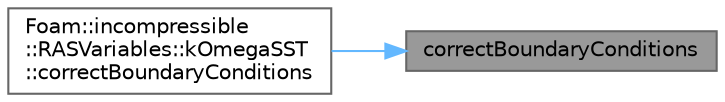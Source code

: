 digraph "correctBoundaryConditions"
{
 // LATEX_PDF_SIZE
  bgcolor="transparent";
  edge [fontname=Helvetica,fontsize=10,labelfontname=Helvetica,labelfontsize=10];
  node [fontname=Helvetica,fontsize=10,shape=box,height=0.2,width=0.4];
  rankdir="RL";
  Node1 [id="Node000001",label="correctBoundaryConditions",height=0.2,width=0.4,color="gray40", fillcolor="grey60", style="filled", fontcolor="black",tooltip=" "];
  Node1 -> Node2 [id="edge1_Node000001_Node000002",dir="back",color="steelblue1",style="solid",tooltip=" "];
  Node2 [id="Node000002",label="Foam::incompressible\l::RASVariables::kOmegaSST\l::correctBoundaryConditions",height=0.2,width=0.4,color="grey40", fillcolor="white", style="filled",URL="$classFoam_1_1incompressible_1_1RASVariables_1_1kOmegaSST.html#a3e5bbeee0a24d3b7dde60b3dea701008",tooltip=" "];
}
